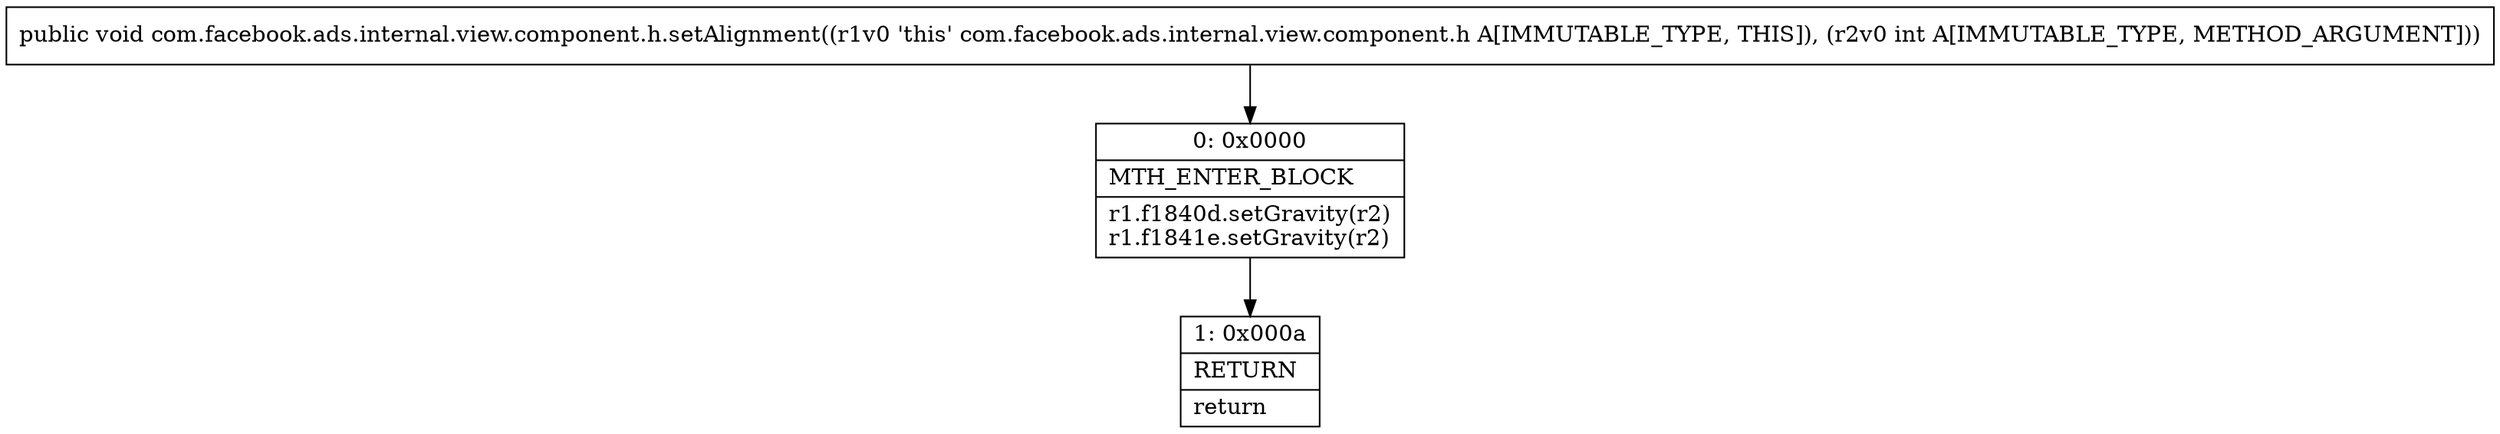 digraph "CFG forcom.facebook.ads.internal.view.component.h.setAlignment(I)V" {
Node_0 [shape=record,label="{0\:\ 0x0000|MTH_ENTER_BLOCK\l|r1.f1840d.setGravity(r2)\lr1.f1841e.setGravity(r2)\l}"];
Node_1 [shape=record,label="{1\:\ 0x000a|RETURN\l|return\l}"];
MethodNode[shape=record,label="{public void com.facebook.ads.internal.view.component.h.setAlignment((r1v0 'this' com.facebook.ads.internal.view.component.h A[IMMUTABLE_TYPE, THIS]), (r2v0 int A[IMMUTABLE_TYPE, METHOD_ARGUMENT])) }"];
MethodNode -> Node_0;
Node_0 -> Node_1;
}

